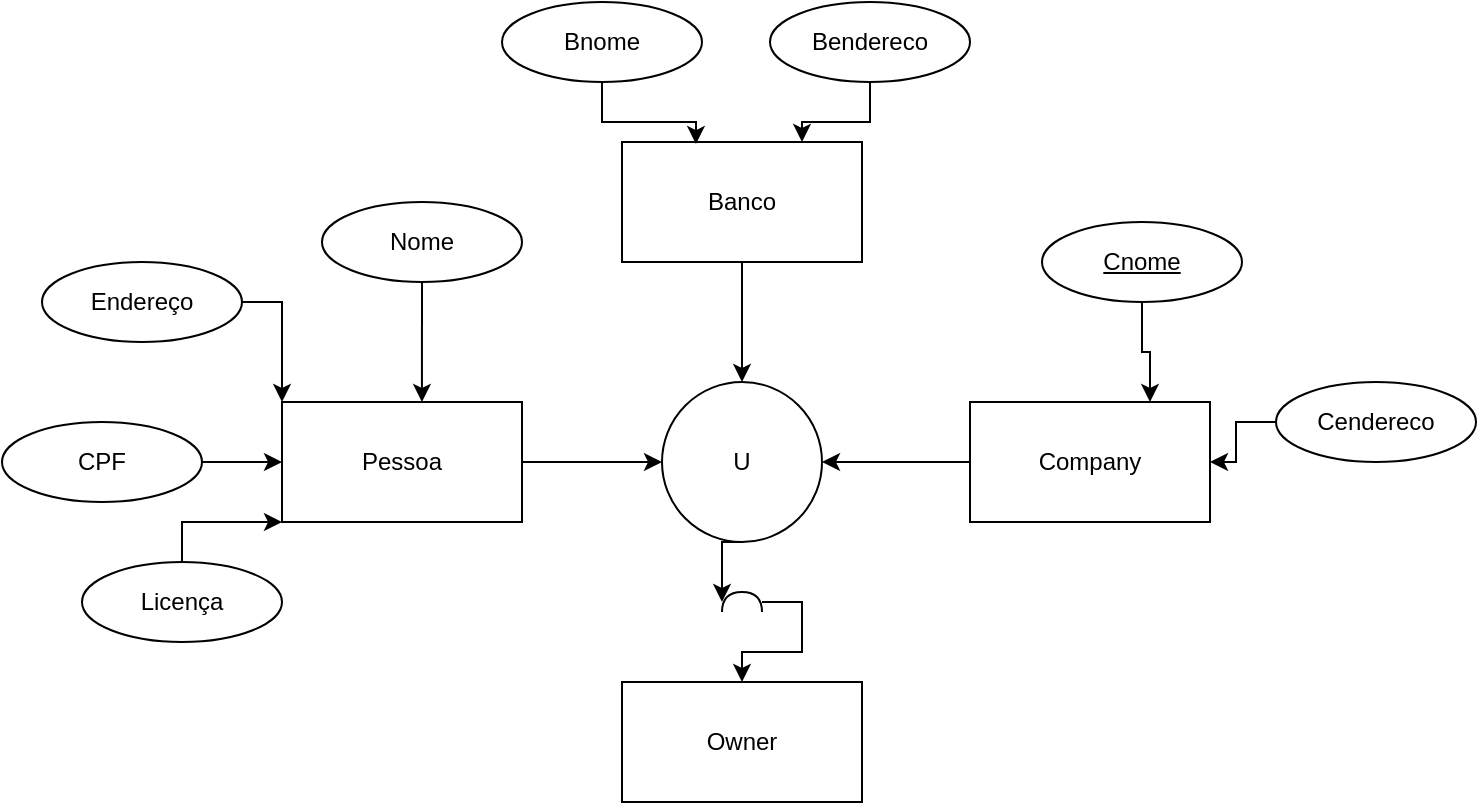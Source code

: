 <mxfile version="24.8.3">
  <diagram id="9IdN3g88DJwHTmWJtfhZ" name="Página-1">
    <mxGraphModel dx="1120" dy="434" grid="1" gridSize="10" guides="1" tooltips="1" connect="1" arrows="1" fold="1" page="1" pageScale="1" pageWidth="827" pageHeight="1169" math="0" shadow="0">
      <root>
        <mxCell id="0" />
        <mxCell id="1" parent="0" />
        <mxCell id="76351wSGOlS6UZor_auK-5" style="edgeStyle=orthogonalEdgeStyle;rounded=0;orthogonalLoop=1;jettySize=auto;html=1;exitX=1;exitY=0.5;exitDx=0;exitDy=0;entryX=0;entryY=0.5;entryDx=0;entryDy=0;" edge="1" parent="1" source="76351wSGOlS6UZor_auK-1" target="76351wSGOlS6UZor_auK-4">
          <mxGeometry relative="1" as="geometry" />
        </mxCell>
        <mxCell id="76351wSGOlS6UZor_auK-1" value="Pessoa" style="rounded=0;whiteSpace=wrap;html=1;" vertex="1" parent="1">
          <mxGeometry x="230" y="220" width="120" height="60" as="geometry" />
        </mxCell>
        <mxCell id="76351wSGOlS6UZor_auK-6" style="edgeStyle=orthogonalEdgeStyle;rounded=0;orthogonalLoop=1;jettySize=auto;html=1;exitX=0.5;exitY=1;exitDx=0;exitDy=0;entryX=0.5;entryY=0;entryDx=0;entryDy=0;" edge="1" parent="1" source="76351wSGOlS6UZor_auK-2" target="76351wSGOlS6UZor_auK-4">
          <mxGeometry relative="1" as="geometry" />
        </mxCell>
        <mxCell id="76351wSGOlS6UZor_auK-2" value="Banco" style="rounded=0;whiteSpace=wrap;html=1;" vertex="1" parent="1">
          <mxGeometry x="400" y="90" width="120" height="60" as="geometry" />
        </mxCell>
        <mxCell id="76351wSGOlS6UZor_auK-7" style="edgeStyle=orthogonalEdgeStyle;rounded=0;orthogonalLoop=1;jettySize=auto;html=1;exitX=0;exitY=0.5;exitDx=0;exitDy=0;entryX=1;entryY=0.5;entryDx=0;entryDy=0;" edge="1" parent="1" source="76351wSGOlS6UZor_auK-3" target="76351wSGOlS6UZor_auK-4">
          <mxGeometry relative="1" as="geometry" />
        </mxCell>
        <mxCell id="76351wSGOlS6UZor_auK-3" value="Company" style="rounded=0;whiteSpace=wrap;html=1;" vertex="1" parent="1">
          <mxGeometry x="574" y="220" width="120" height="60" as="geometry" />
        </mxCell>
        <mxCell id="76351wSGOlS6UZor_auK-9" style="edgeStyle=orthogonalEdgeStyle;rounded=0;orthogonalLoop=1;jettySize=auto;html=1;exitX=0.5;exitY=1;exitDx=0;exitDy=0;entryX=0.5;entryY=0;entryDx=0;entryDy=0;" edge="1" parent="1" source="76351wSGOlS6UZor_auK-32" target="76351wSGOlS6UZor_auK-8">
          <mxGeometry relative="1" as="geometry" />
        </mxCell>
        <mxCell id="76351wSGOlS6UZor_auK-4" value="U" style="ellipse;whiteSpace=wrap;html=1;aspect=fixed;" vertex="1" parent="1">
          <mxGeometry x="420" y="210" width="80" height="80" as="geometry" />
        </mxCell>
        <mxCell id="76351wSGOlS6UZor_auK-8" value="Owner" style="rounded=0;whiteSpace=wrap;html=1;" vertex="1" parent="1">
          <mxGeometry x="400" y="360" width="120" height="60" as="geometry" />
        </mxCell>
        <mxCell id="76351wSGOlS6UZor_auK-16" style="edgeStyle=orthogonalEdgeStyle;rounded=0;orthogonalLoop=1;jettySize=auto;html=1;entryX=0;entryY=1;entryDx=0;entryDy=0;" edge="1" parent="1" source="76351wSGOlS6UZor_auK-10" target="76351wSGOlS6UZor_auK-1">
          <mxGeometry relative="1" as="geometry" />
        </mxCell>
        <mxCell id="76351wSGOlS6UZor_auK-10" value="Licença" style="ellipse;whiteSpace=wrap;html=1;align=center;" vertex="1" parent="1">
          <mxGeometry x="130" y="300" width="100" height="40" as="geometry" />
        </mxCell>
        <mxCell id="76351wSGOlS6UZor_auK-17" style="edgeStyle=orthogonalEdgeStyle;rounded=0;orthogonalLoop=1;jettySize=auto;html=1;entryX=0;entryY=0.5;entryDx=0;entryDy=0;" edge="1" parent="1" source="76351wSGOlS6UZor_auK-11" target="76351wSGOlS6UZor_auK-1">
          <mxGeometry relative="1" as="geometry" />
        </mxCell>
        <mxCell id="76351wSGOlS6UZor_auK-11" value="CPF" style="ellipse;whiteSpace=wrap;html=1;align=center;" vertex="1" parent="1">
          <mxGeometry x="90" y="230" width="100" height="40" as="geometry" />
        </mxCell>
        <mxCell id="76351wSGOlS6UZor_auK-12" value="Nome" style="ellipse;whiteSpace=wrap;html=1;align=center;" vertex="1" parent="1">
          <mxGeometry x="250" y="120" width="100" height="40" as="geometry" />
        </mxCell>
        <mxCell id="76351wSGOlS6UZor_auK-18" style="edgeStyle=orthogonalEdgeStyle;rounded=0;orthogonalLoop=1;jettySize=auto;html=1;entryX=0;entryY=0;entryDx=0;entryDy=0;" edge="1" parent="1" source="76351wSGOlS6UZor_auK-13" target="76351wSGOlS6UZor_auK-1">
          <mxGeometry relative="1" as="geometry" />
        </mxCell>
        <mxCell id="76351wSGOlS6UZor_auK-13" value="Endereço" style="ellipse;whiteSpace=wrap;html=1;align=center;" vertex="1" parent="1">
          <mxGeometry x="110" y="150" width="100" height="40" as="geometry" />
        </mxCell>
        <mxCell id="76351wSGOlS6UZor_auK-19" style="edgeStyle=orthogonalEdgeStyle;rounded=0;orthogonalLoop=1;jettySize=auto;html=1;entryX=0.583;entryY=0;entryDx=0;entryDy=0;entryPerimeter=0;" edge="1" parent="1" source="76351wSGOlS6UZor_auK-12" target="76351wSGOlS6UZor_auK-1">
          <mxGeometry relative="1" as="geometry" />
        </mxCell>
        <mxCell id="76351wSGOlS6UZor_auK-20" value="Bnome" style="ellipse;whiteSpace=wrap;html=1;align=center;" vertex="1" parent="1">
          <mxGeometry x="340" y="20" width="100" height="40" as="geometry" />
        </mxCell>
        <mxCell id="76351wSGOlS6UZor_auK-25" style="edgeStyle=orthogonalEdgeStyle;rounded=0;orthogonalLoop=1;jettySize=auto;html=1;entryX=0.75;entryY=0;entryDx=0;entryDy=0;" edge="1" parent="1" source="76351wSGOlS6UZor_auK-21" target="76351wSGOlS6UZor_auK-2">
          <mxGeometry relative="1" as="geometry" />
        </mxCell>
        <mxCell id="76351wSGOlS6UZor_auK-21" value="Bendereco" style="ellipse;whiteSpace=wrap;html=1;align=center;" vertex="1" parent="1">
          <mxGeometry x="474" y="20" width="100" height="40" as="geometry" />
        </mxCell>
        <mxCell id="76351wSGOlS6UZor_auK-22" style="edgeStyle=orthogonalEdgeStyle;rounded=0;orthogonalLoop=1;jettySize=auto;html=1;entryX=0.308;entryY=0.017;entryDx=0;entryDy=0;entryPerimeter=0;" edge="1" parent="1" source="76351wSGOlS6UZor_auK-20" target="76351wSGOlS6UZor_auK-2">
          <mxGeometry relative="1" as="geometry" />
        </mxCell>
        <mxCell id="76351wSGOlS6UZor_auK-29" style="edgeStyle=orthogonalEdgeStyle;rounded=0;orthogonalLoop=1;jettySize=auto;html=1;entryX=0.75;entryY=0;entryDx=0;entryDy=0;" edge="1" parent="1" source="76351wSGOlS6UZor_auK-26" target="76351wSGOlS6UZor_auK-3">
          <mxGeometry relative="1" as="geometry" />
        </mxCell>
        <mxCell id="76351wSGOlS6UZor_auK-26" value="Cnome" style="ellipse;whiteSpace=wrap;html=1;align=center;fontStyle=4;" vertex="1" parent="1">
          <mxGeometry x="610" y="130" width="100" height="40" as="geometry" />
        </mxCell>
        <mxCell id="76351wSGOlS6UZor_auK-28" style="edgeStyle=orthogonalEdgeStyle;rounded=0;orthogonalLoop=1;jettySize=auto;html=1;entryX=1;entryY=0.5;entryDx=0;entryDy=0;" edge="1" parent="1" source="76351wSGOlS6UZor_auK-27" target="76351wSGOlS6UZor_auK-3">
          <mxGeometry relative="1" as="geometry" />
        </mxCell>
        <mxCell id="76351wSGOlS6UZor_auK-27" value="Cendereco" style="ellipse;whiteSpace=wrap;html=1;align=center;" vertex="1" parent="1">
          <mxGeometry x="727" y="210" width="100" height="40" as="geometry" />
        </mxCell>
        <mxCell id="76351wSGOlS6UZor_auK-31" value="" style="ellipse;whiteSpace=wrap;html=1;align=center;aspect=fixed;fillColor=none;strokeColor=none;resizable=0;perimeter=centerPerimeter;rotatable=0;allowArrows=0;points=[];outlineConnect=1;" vertex="1" parent="1">
          <mxGeometry x="510" y="140" width="10" height="10" as="geometry" />
        </mxCell>
        <mxCell id="76351wSGOlS6UZor_auK-33" value="" style="edgeStyle=orthogonalEdgeStyle;rounded=0;orthogonalLoop=1;jettySize=auto;html=1;exitX=0.5;exitY=1;exitDx=0;exitDy=0;entryX=0.5;entryY=0;entryDx=0;entryDy=0;" edge="1" parent="1" source="76351wSGOlS6UZor_auK-4" target="76351wSGOlS6UZor_auK-32">
          <mxGeometry relative="1" as="geometry">
            <mxPoint x="460" y="290" as="sourcePoint" />
            <mxPoint x="460" y="360" as="targetPoint" />
          </mxGeometry>
        </mxCell>
        <mxCell id="76351wSGOlS6UZor_auK-32" value="" style="shape=requiredInterface;html=1;verticalLabelPosition=bottom;sketch=0;rotation=-90;" vertex="1" parent="1">
          <mxGeometry x="455" y="310" width="10" height="20" as="geometry" />
        </mxCell>
      </root>
    </mxGraphModel>
  </diagram>
</mxfile>
